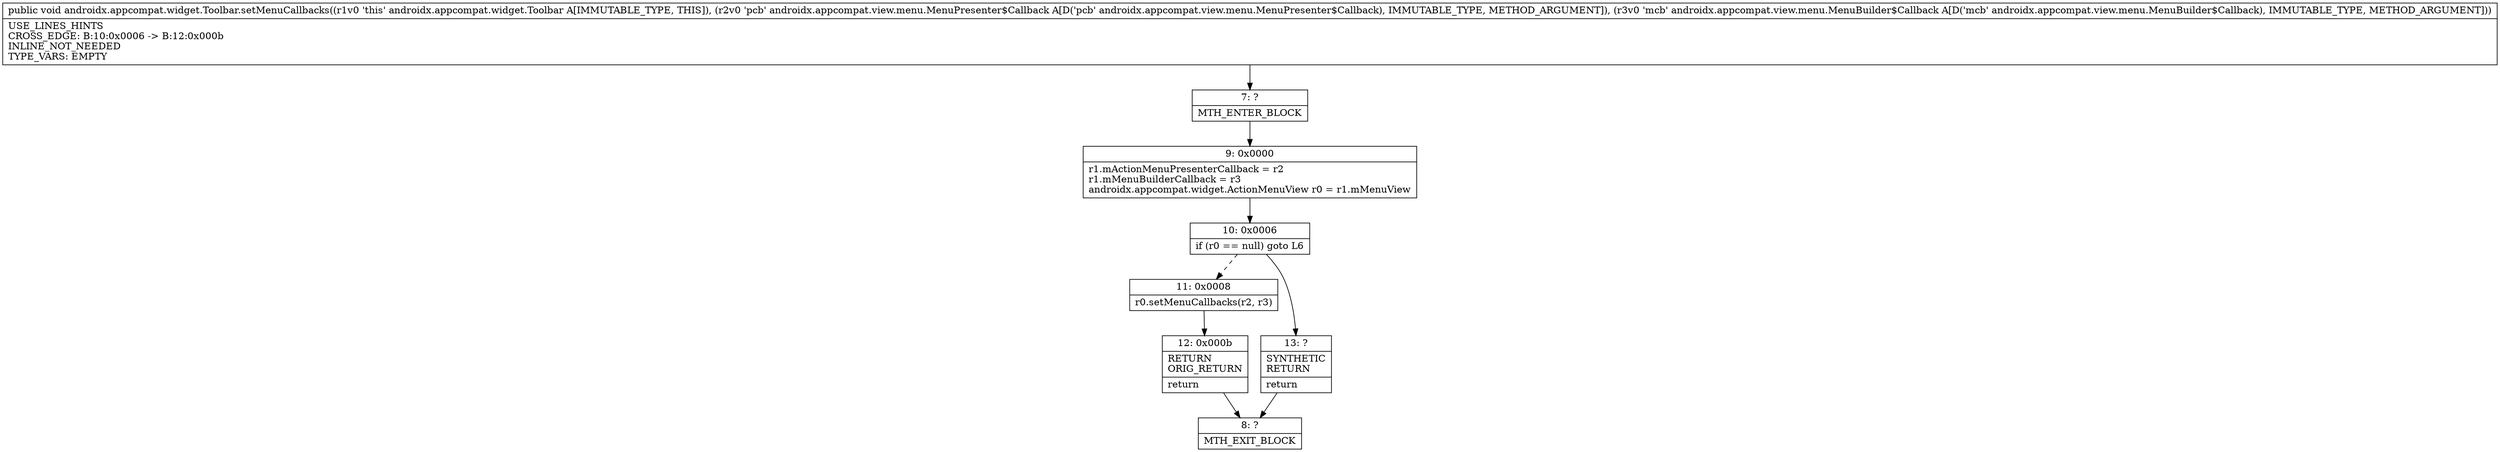 digraph "CFG forandroidx.appcompat.widget.Toolbar.setMenuCallbacks(Landroidx\/appcompat\/view\/menu\/MenuPresenter$Callback;Landroidx\/appcompat\/view\/menu\/MenuBuilder$Callback;)V" {
Node_7 [shape=record,label="{7\:\ ?|MTH_ENTER_BLOCK\l}"];
Node_9 [shape=record,label="{9\:\ 0x0000|r1.mActionMenuPresenterCallback = r2\lr1.mMenuBuilderCallback = r3\landroidx.appcompat.widget.ActionMenuView r0 = r1.mMenuView\l}"];
Node_10 [shape=record,label="{10\:\ 0x0006|if (r0 == null) goto L6\l}"];
Node_11 [shape=record,label="{11\:\ 0x0008|r0.setMenuCallbacks(r2, r3)\l}"];
Node_12 [shape=record,label="{12\:\ 0x000b|RETURN\lORIG_RETURN\l|return\l}"];
Node_8 [shape=record,label="{8\:\ ?|MTH_EXIT_BLOCK\l}"];
Node_13 [shape=record,label="{13\:\ ?|SYNTHETIC\lRETURN\l|return\l}"];
MethodNode[shape=record,label="{public void androidx.appcompat.widget.Toolbar.setMenuCallbacks((r1v0 'this' androidx.appcompat.widget.Toolbar A[IMMUTABLE_TYPE, THIS]), (r2v0 'pcb' androidx.appcompat.view.menu.MenuPresenter$Callback A[D('pcb' androidx.appcompat.view.menu.MenuPresenter$Callback), IMMUTABLE_TYPE, METHOD_ARGUMENT]), (r3v0 'mcb' androidx.appcompat.view.menu.MenuBuilder$Callback A[D('mcb' androidx.appcompat.view.menu.MenuBuilder$Callback), IMMUTABLE_TYPE, METHOD_ARGUMENT]))  | USE_LINES_HINTS\lCROSS_EDGE: B:10:0x0006 \-\> B:12:0x000b\lINLINE_NOT_NEEDED\lTYPE_VARS: EMPTY\l}"];
MethodNode -> Node_7;Node_7 -> Node_9;
Node_9 -> Node_10;
Node_10 -> Node_11[style=dashed];
Node_10 -> Node_13;
Node_11 -> Node_12;
Node_12 -> Node_8;
Node_13 -> Node_8;
}

